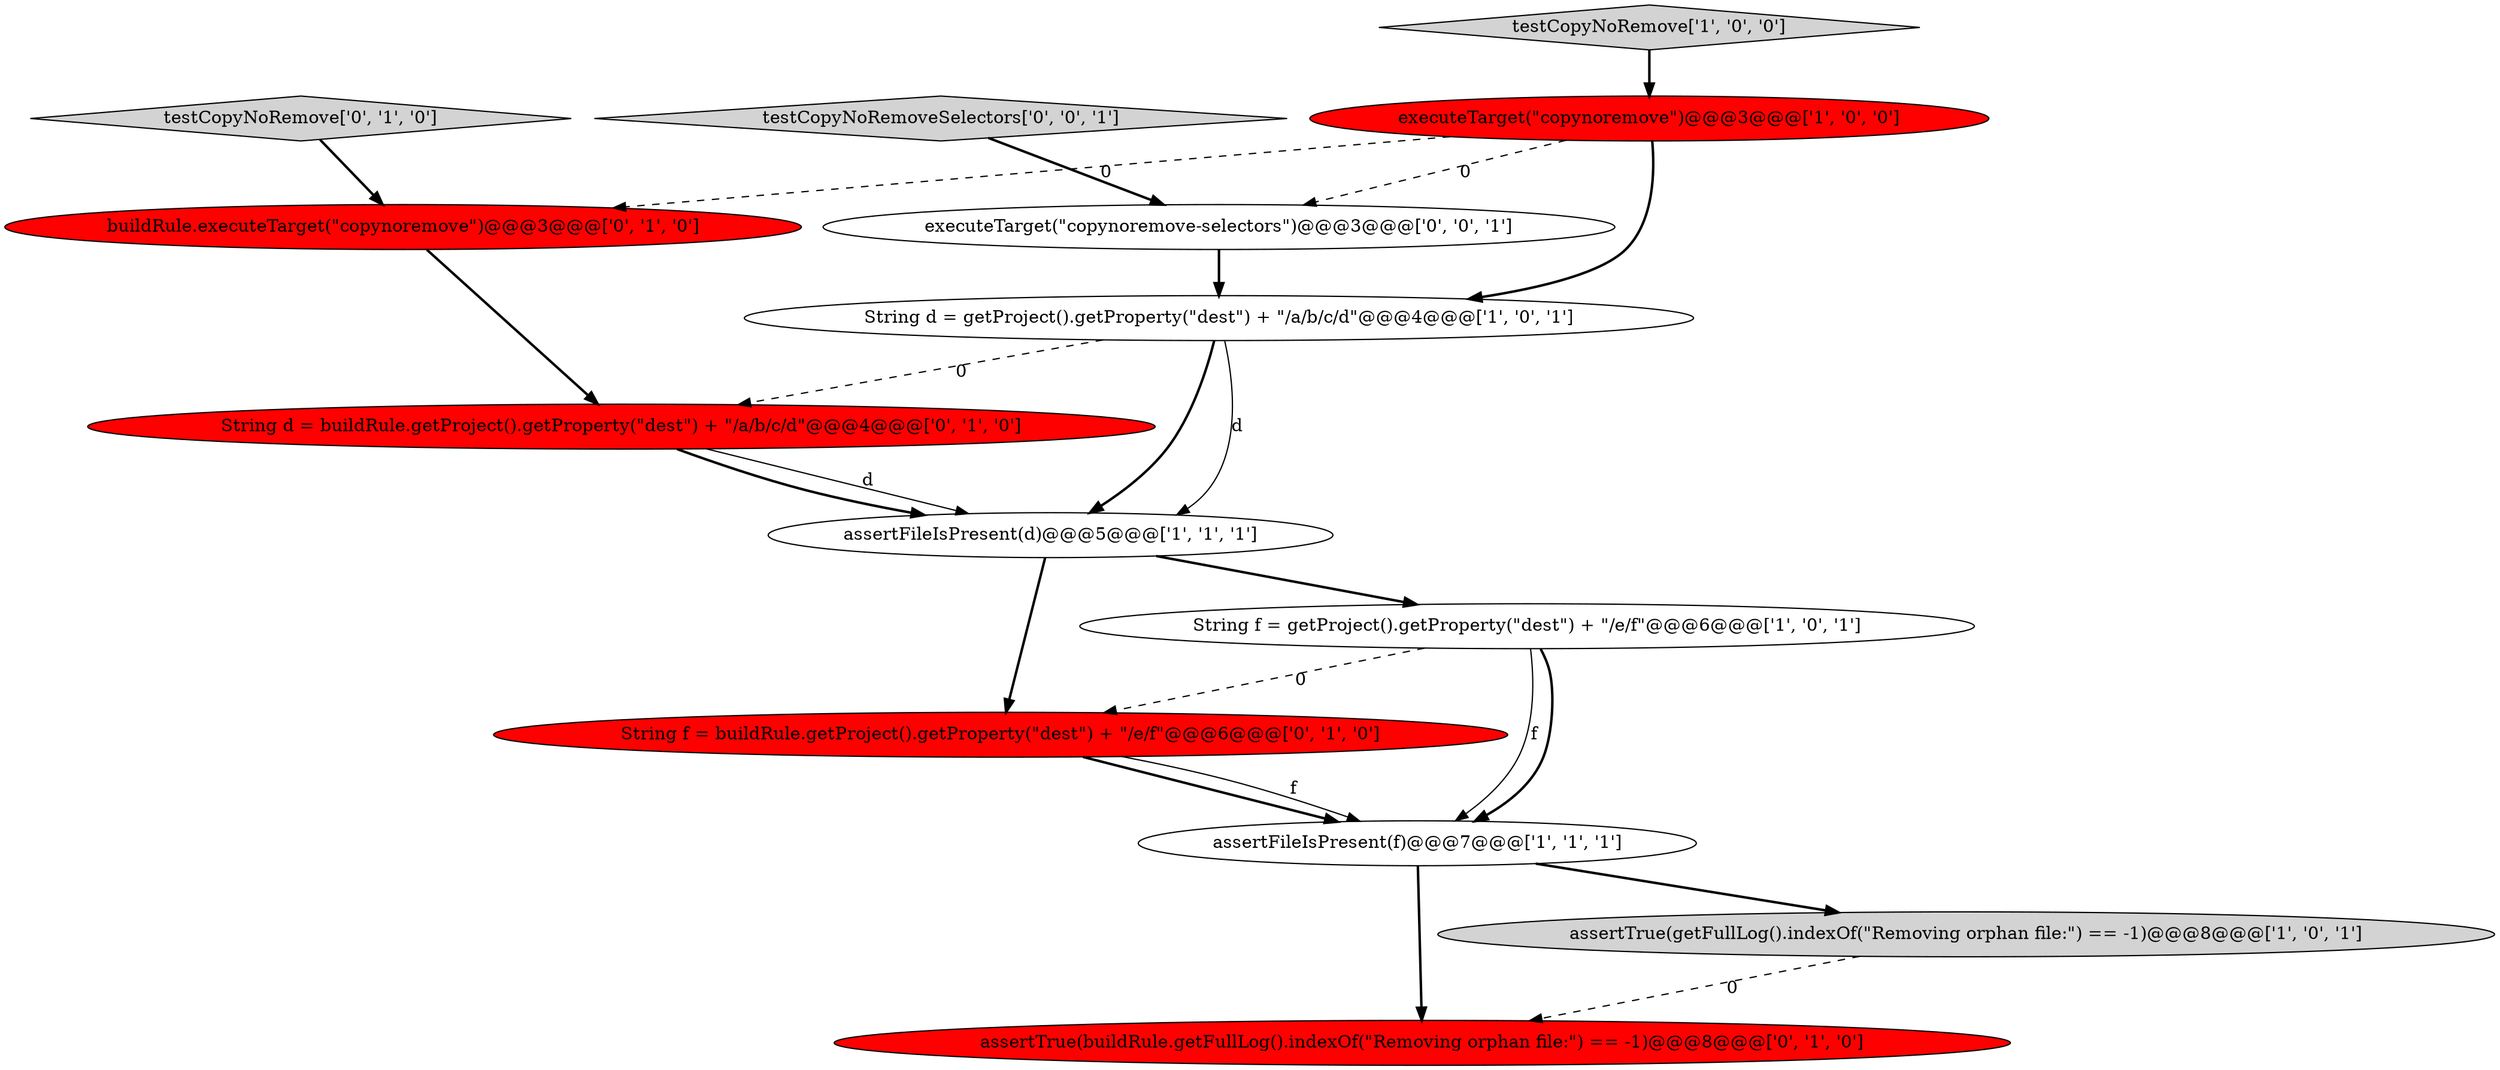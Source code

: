 digraph {
13 [style = filled, label = "executeTarget(\"copynoremove-selectors\")@@@3@@@['0', '0', '1']", fillcolor = white, shape = ellipse image = "AAA0AAABBB3BBB"];
12 [style = filled, label = "testCopyNoRemoveSelectors['0', '0', '1']", fillcolor = lightgray, shape = diamond image = "AAA0AAABBB3BBB"];
10 [style = filled, label = "String d = buildRule.getProject().getProperty(\"dest\") + \"/a/b/c/d\"@@@4@@@['0', '1', '0']", fillcolor = red, shape = ellipse image = "AAA1AAABBB2BBB"];
11 [style = filled, label = "assertTrue(buildRule.getFullLog().indexOf(\"Removing orphan file:\") == -1)@@@8@@@['0', '1', '0']", fillcolor = red, shape = ellipse image = "AAA1AAABBB2BBB"];
6 [style = filled, label = "String f = getProject().getProperty(\"dest\") + \"/e/f\"@@@6@@@['1', '0', '1']", fillcolor = white, shape = ellipse image = "AAA0AAABBB1BBB"];
1 [style = filled, label = "assertFileIsPresent(f)@@@7@@@['1', '1', '1']", fillcolor = white, shape = ellipse image = "AAA0AAABBB1BBB"];
9 [style = filled, label = "buildRule.executeTarget(\"copynoremove\")@@@3@@@['0', '1', '0']", fillcolor = red, shape = ellipse image = "AAA1AAABBB2BBB"];
5 [style = filled, label = "executeTarget(\"copynoremove\")@@@3@@@['1', '0', '0']", fillcolor = red, shape = ellipse image = "AAA1AAABBB1BBB"];
3 [style = filled, label = "assertTrue(getFullLog().indexOf(\"Removing orphan file:\") == -1)@@@8@@@['1', '0', '1']", fillcolor = lightgray, shape = ellipse image = "AAA0AAABBB1BBB"];
8 [style = filled, label = "testCopyNoRemove['0', '1', '0']", fillcolor = lightgray, shape = diamond image = "AAA0AAABBB2BBB"];
4 [style = filled, label = "testCopyNoRemove['1', '0', '0']", fillcolor = lightgray, shape = diamond image = "AAA0AAABBB1BBB"];
0 [style = filled, label = "assertFileIsPresent(d)@@@5@@@['1', '1', '1']", fillcolor = white, shape = ellipse image = "AAA0AAABBB1BBB"];
7 [style = filled, label = "String f = buildRule.getProject().getProperty(\"dest\") + \"/e/f\"@@@6@@@['0', '1', '0']", fillcolor = red, shape = ellipse image = "AAA1AAABBB2BBB"];
2 [style = filled, label = "String d = getProject().getProperty(\"dest\") + \"/a/b/c/d\"@@@4@@@['1', '0', '1']", fillcolor = white, shape = ellipse image = "AAA0AAABBB1BBB"];
6->1 [style = solid, label="f"];
5->13 [style = dashed, label="0"];
7->1 [style = bold, label=""];
10->0 [style = solid, label="d"];
0->6 [style = bold, label=""];
6->7 [style = dashed, label="0"];
1->3 [style = bold, label=""];
5->9 [style = dashed, label="0"];
9->10 [style = bold, label=""];
2->0 [style = solid, label="d"];
2->10 [style = dashed, label="0"];
1->11 [style = bold, label=""];
0->7 [style = bold, label=""];
6->1 [style = bold, label=""];
12->13 [style = bold, label=""];
5->2 [style = bold, label=""];
2->0 [style = bold, label=""];
10->0 [style = bold, label=""];
8->9 [style = bold, label=""];
7->1 [style = solid, label="f"];
4->5 [style = bold, label=""];
3->11 [style = dashed, label="0"];
13->2 [style = bold, label=""];
}
